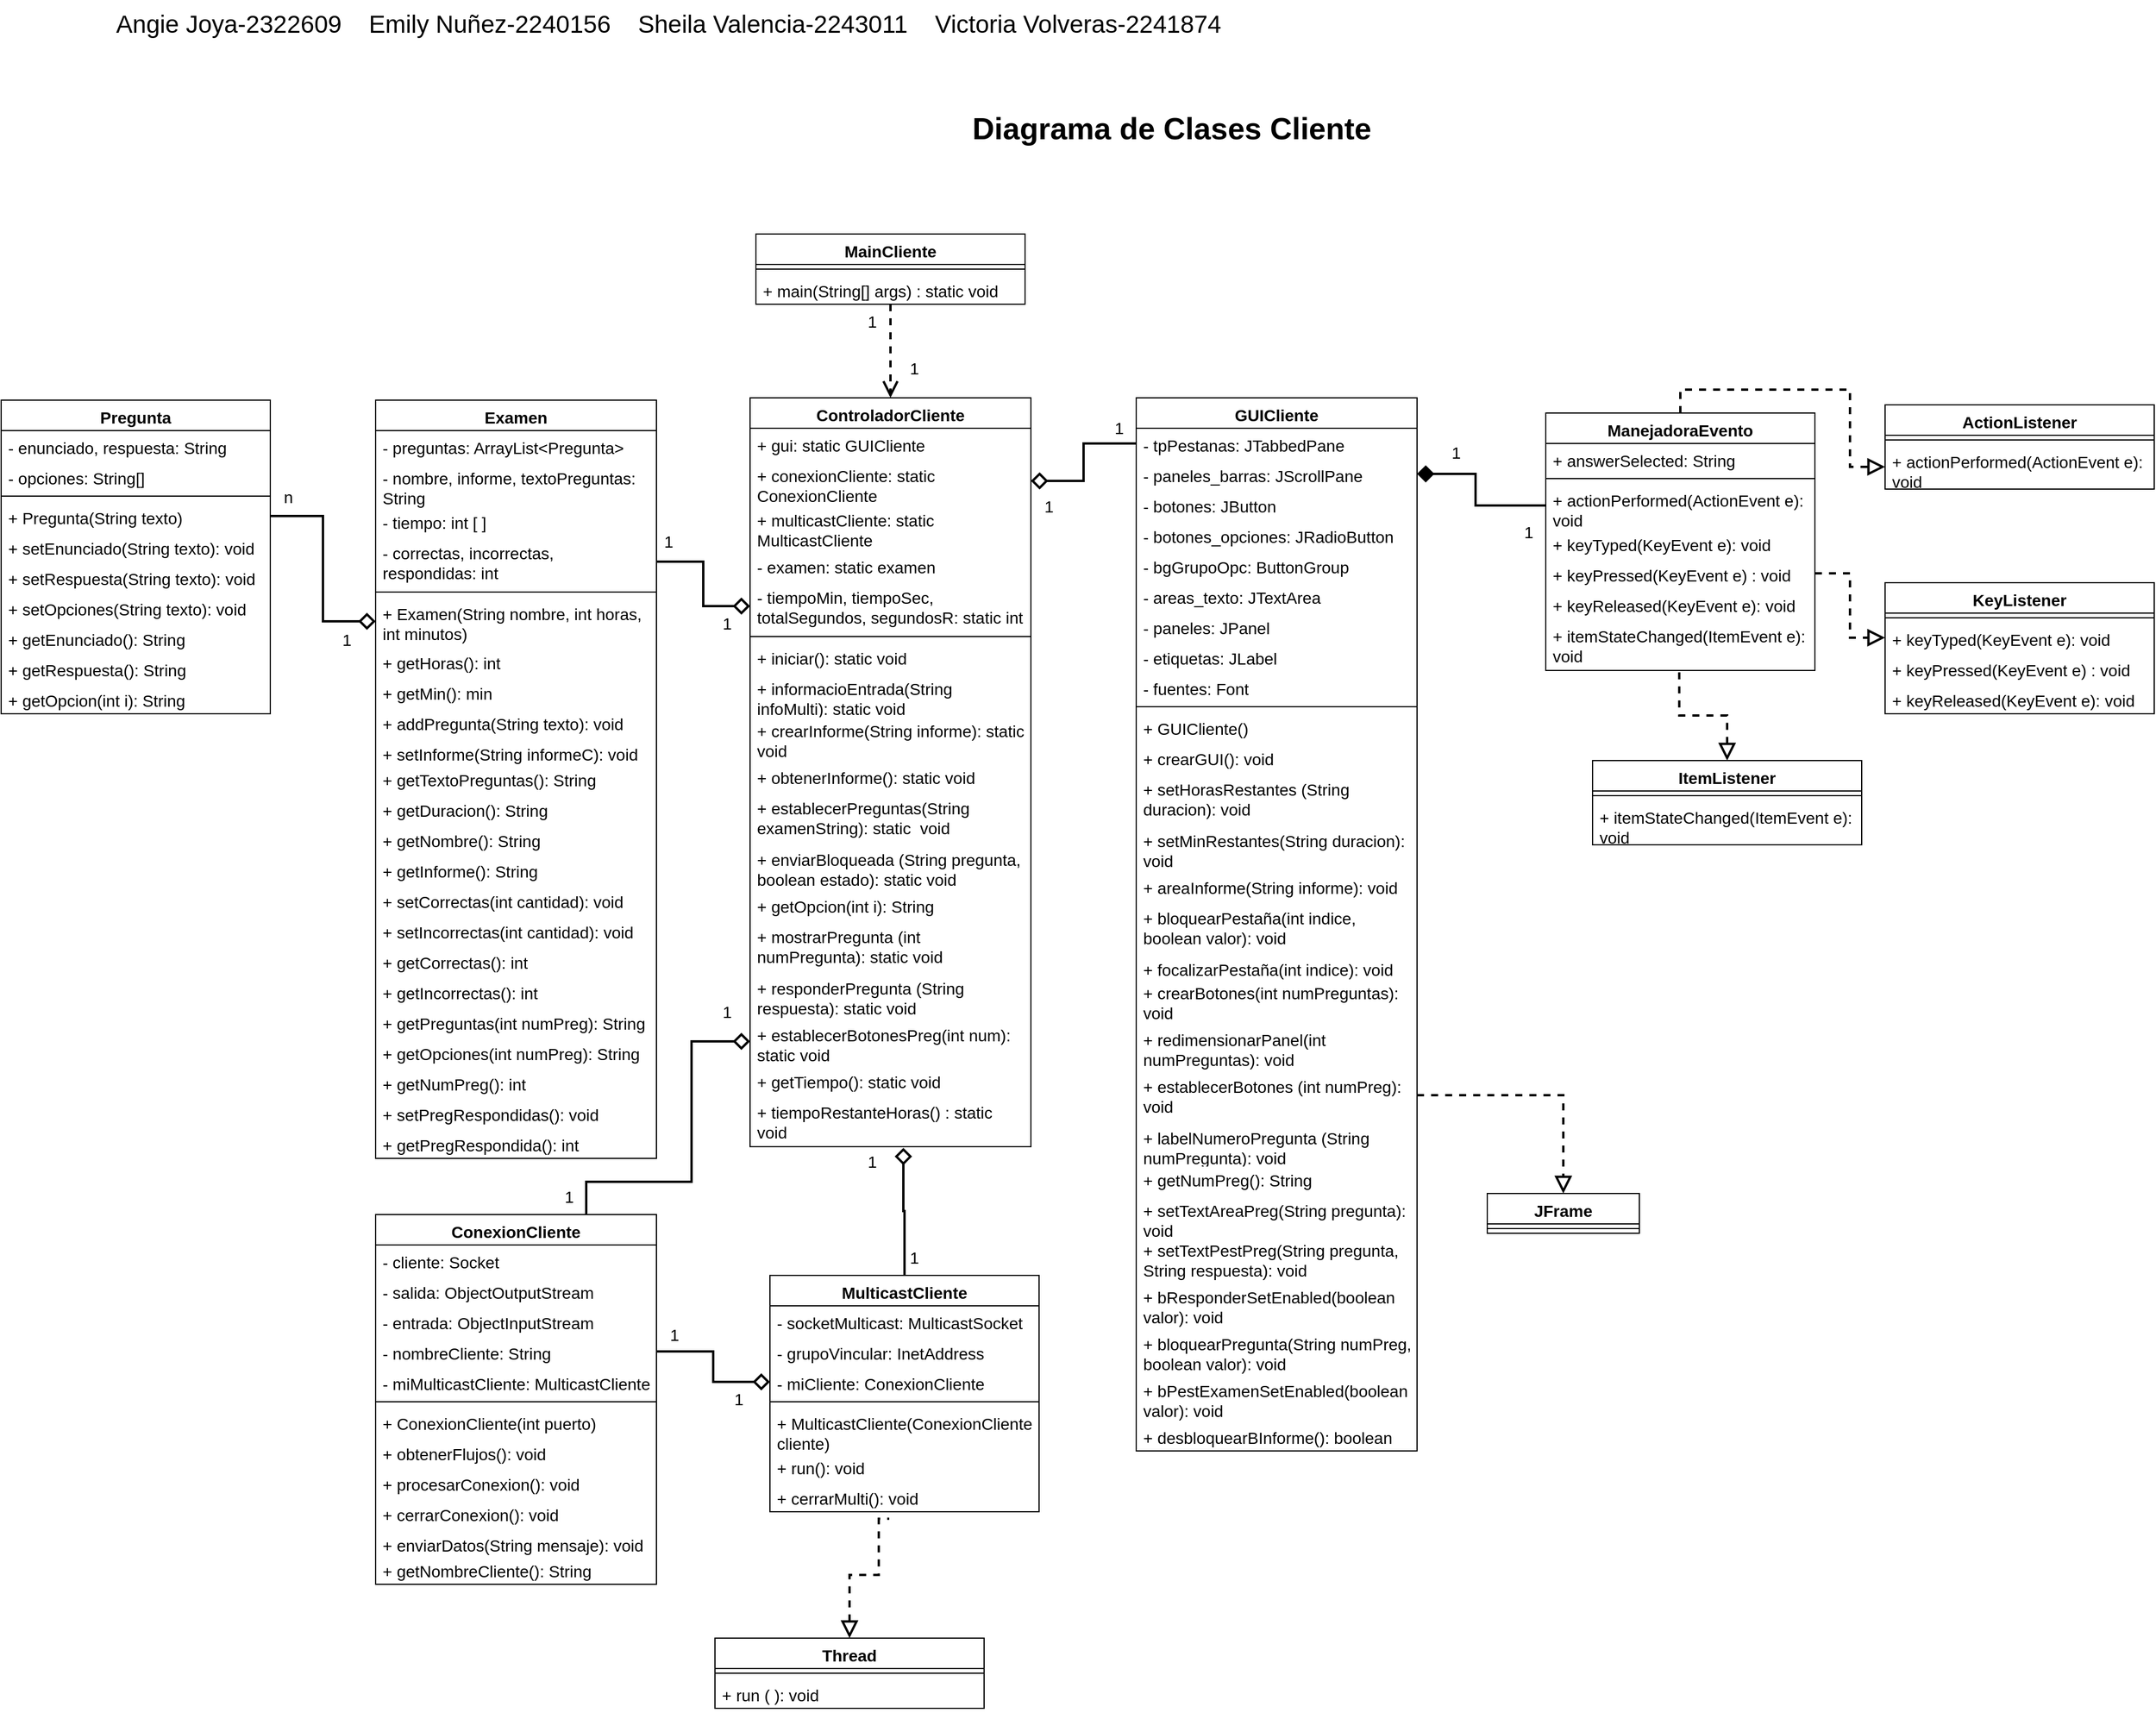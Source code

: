 <mxfile version="22.1.7" type="github">
  <diagram name="Página-1" id="9hqsNV1yNMjy8_2TvRH3">
    <mxGraphModel dx="2075" dy="2304" grid="1" gridSize="10" guides="1" tooltips="1" connect="1" arrows="1" fold="1" page="1" pageScale="1" pageWidth="827" pageHeight="1169" math="0" shadow="0">
      <root>
        <mxCell id="0" />
        <mxCell id="1" parent="0" />
        <mxCell id="yhA0l0eivHBQfv66i_n7-9" style="edgeStyle=orthogonalEdgeStyle;rounded=0;orthogonalLoop=1;jettySize=auto;html=1;exitX=0.75;exitY=0;exitDx=0;exitDy=0;entryX=0;entryY=0.5;entryDx=0;entryDy=0;strokeWidth=2;endSize=10;endArrow=diamond;endFill=0;" parent="1" source="7m3fK0WsrYFzmv9HfzKE-1" target="JbR9t237W-3De9UbODQe-43" edge="1">
          <mxGeometry relative="1" as="geometry">
            <Array as="points">
              <mxPoint x="1310" y="740" />
              <mxPoint x="1400" y="740" />
              <mxPoint x="1400" y="620" />
            </Array>
          </mxGeometry>
        </mxCell>
        <mxCell id="7m3fK0WsrYFzmv9HfzKE-1" value="ConexionCliente" style="swimlane;fontStyle=1;align=center;verticalAlign=top;childLayout=stackLayout;horizontal=1;startSize=26;horizontalStack=0;resizeParent=1;resizeParentMax=0;resizeLast=0;collapsible=1;marginBottom=0;whiteSpace=wrap;html=1;fontSize=14;" parent="1" vertex="1">
          <mxGeometry x="1130" y="768" width="240" height="316" as="geometry" />
        </mxCell>
        <mxCell id="7m3fK0WsrYFzmv9HfzKE-2" value="- cliente: Socket" style="text;strokeColor=none;fillColor=none;align=left;verticalAlign=top;spacingLeft=4;spacingRight=4;overflow=hidden;rotatable=0;points=[[0,0.5],[1,0.5]];portConstraint=eastwest;whiteSpace=wrap;html=1;fontSize=14;" parent="7m3fK0WsrYFzmv9HfzKE-1" vertex="1">
          <mxGeometry y="26" width="240" height="26" as="geometry" />
        </mxCell>
        <mxCell id="7m3fK0WsrYFzmv9HfzKE-7" value="- salida: ObjectOutputStream" style="text;strokeColor=none;fillColor=none;align=left;verticalAlign=top;spacingLeft=4;spacingRight=4;overflow=hidden;rotatable=0;points=[[0,0.5],[1,0.5]];portConstraint=eastwest;whiteSpace=wrap;html=1;fontSize=14;" parent="7m3fK0WsrYFzmv9HfzKE-1" vertex="1">
          <mxGeometry y="52" width="240" height="26" as="geometry" />
        </mxCell>
        <mxCell id="7m3fK0WsrYFzmv9HfzKE-6" value="- entrada: ObjectInputStream" style="text;strokeColor=none;fillColor=none;align=left;verticalAlign=top;spacingLeft=4;spacingRight=4;overflow=hidden;rotatable=0;points=[[0,0.5],[1,0.5]];portConstraint=eastwest;whiteSpace=wrap;html=1;fontSize=14;" parent="7m3fK0WsrYFzmv9HfzKE-1" vertex="1">
          <mxGeometry y="78" width="240" height="26" as="geometry" />
        </mxCell>
        <mxCell id="7m3fK0WsrYFzmv9HfzKE-5" value="- nombreCliente: String" style="text;strokeColor=none;fillColor=none;align=left;verticalAlign=top;spacingLeft=4;spacingRight=4;overflow=hidden;rotatable=0;points=[[0,0.5],[1,0.5]];portConstraint=eastwest;whiteSpace=wrap;html=1;fontSize=14;" parent="7m3fK0WsrYFzmv9HfzKE-1" vertex="1">
          <mxGeometry y="104" width="240" height="26" as="geometry" />
        </mxCell>
        <mxCell id="JbR9t237W-3De9UbODQe-1" value="- miMulticastCliente: MulticastCliente" style="text;strokeColor=none;fillColor=none;align=left;verticalAlign=top;spacingLeft=4;spacingRight=4;overflow=hidden;rotatable=0;points=[[0,0.5],[1,0.5]];portConstraint=eastwest;whiteSpace=wrap;html=1;fontSize=14;" parent="7m3fK0WsrYFzmv9HfzKE-1" vertex="1">
          <mxGeometry y="130" width="240" height="26" as="geometry" />
        </mxCell>
        <mxCell id="7m3fK0WsrYFzmv9HfzKE-3" value="" style="line;strokeWidth=1;fillColor=none;align=left;verticalAlign=middle;spacingTop=-1;spacingLeft=3;spacingRight=3;rotatable=0;labelPosition=right;points=[];portConstraint=eastwest;strokeColor=inherit;fontSize=14;" parent="7m3fK0WsrYFzmv9HfzKE-1" vertex="1">
          <mxGeometry y="156" width="240" height="8" as="geometry" />
        </mxCell>
        <mxCell id="7m3fK0WsrYFzmv9HfzKE-4" value="+ ConexionCliente(int puerto)" style="text;strokeColor=none;fillColor=none;align=left;verticalAlign=top;spacingLeft=4;spacingRight=4;overflow=hidden;rotatable=0;points=[[0,0.5],[1,0.5]];portConstraint=eastwest;whiteSpace=wrap;html=1;fontSize=14;" parent="7m3fK0WsrYFzmv9HfzKE-1" vertex="1">
          <mxGeometry y="164" width="240" height="26" as="geometry" />
        </mxCell>
        <mxCell id="7m3fK0WsrYFzmv9HfzKE-8" value="+ obtenerFlujos(): void" style="text;strokeColor=none;fillColor=none;align=left;verticalAlign=top;spacingLeft=4;spacingRight=4;overflow=hidden;rotatable=0;points=[[0,0.5],[1,0.5]];portConstraint=eastwest;whiteSpace=wrap;html=1;fontSize=14;" parent="7m3fK0WsrYFzmv9HfzKE-1" vertex="1">
          <mxGeometry y="190" width="240" height="26" as="geometry" />
        </mxCell>
        <mxCell id="7m3fK0WsrYFzmv9HfzKE-9" value="+ procesarConexion(): void" style="text;strokeColor=none;fillColor=none;align=left;verticalAlign=top;spacingLeft=4;spacingRight=4;overflow=hidden;rotatable=0;points=[[0,0.5],[1,0.5]];portConstraint=eastwest;whiteSpace=wrap;html=1;fontSize=14;" parent="7m3fK0WsrYFzmv9HfzKE-1" vertex="1">
          <mxGeometry y="216" width="240" height="26" as="geometry" />
        </mxCell>
        <mxCell id="7m3fK0WsrYFzmv9HfzKE-10" value="+ cerrarConexion(): void" style="text;strokeColor=none;fillColor=none;align=left;verticalAlign=top;spacingLeft=4;spacingRight=4;overflow=hidden;rotatable=0;points=[[0,0.5],[1,0.5]];portConstraint=eastwest;whiteSpace=wrap;html=1;fontSize=14;" parent="7m3fK0WsrYFzmv9HfzKE-1" vertex="1">
          <mxGeometry y="242" width="240" height="26" as="geometry" />
        </mxCell>
        <mxCell id="7m3fK0WsrYFzmv9HfzKE-11" value="+ enviarDatos(String mensaje): void" style="text;strokeColor=none;fillColor=none;align=left;verticalAlign=top;spacingLeft=4;spacingRight=4;overflow=hidden;rotatable=0;points=[[0,0.5],[1,0.5]];portConstraint=eastwest;whiteSpace=wrap;html=1;fontSize=14;" parent="7m3fK0WsrYFzmv9HfzKE-1" vertex="1">
          <mxGeometry y="268" width="240" height="22" as="geometry" />
        </mxCell>
        <mxCell id="7m3fK0WsrYFzmv9HfzKE-13" value="+ getNombreCliente(): String" style="text;strokeColor=none;fillColor=none;align=left;verticalAlign=top;spacingLeft=4;spacingRight=4;overflow=hidden;rotatable=0;points=[[0,0.5],[1,0.5]];portConstraint=eastwest;whiteSpace=wrap;html=1;fontSize=14;" parent="7m3fK0WsrYFzmv9HfzKE-1" vertex="1">
          <mxGeometry y="290" width="240" height="26" as="geometry" />
        </mxCell>
        <mxCell id="7m3fK0WsrYFzmv9HfzKE-14" value="Examen" style="swimlane;fontStyle=1;align=center;verticalAlign=top;childLayout=stackLayout;horizontal=1;startSize=26;horizontalStack=0;resizeParent=1;resizeParentMax=0;resizeLast=0;collapsible=1;marginBottom=0;whiteSpace=wrap;html=1;fontSize=14;" parent="1" vertex="1">
          <mxGeometry x="1130" y="72" width="240" height="648" as="geometry" />
        </mxCell>
        <mxCell id="7m3fK0WsrYFzmv9HfzKE-15" value="- preguntas: ArrayList&amp;lt;Pregunta&amp;gt;" style="text;strokeColor=none;fillColor=none;align=left;verticalAlign=top;spacingLeft=4;spacingRight=4;overflow=hidden;rotatable=0;points=[[0,0.5],[1,0.5]];portConstraint=eastwest;whiteSpace=wrap;html=1;fontSize=14;" parent="7m3fK0WsrYFzmv9HfzKE-14" vertex="1">
          <mxGeometry y="26" width="240" height="26" as="geometry" />
        </mxCell>
        <mxCell id="7m3fK0WsrYFzmv9HfzKE-16" value="- nombre, informe, textoPreguntas: String" style="text;strokeColor=none;fillColor=none;align=left;verticalAlign=top;spacingLeft=4;spacingRight=4;overflow=hidden;rotatable=0;points=[[0,0.5],[1,0.5]];portConstraint=eastwest;whiteSpace=wrap;html=1;fontSize=14;" parent="7m3fK0WsrYFzmv9HfzKE-14" vertex="1">
          <mxGeometry y="52" width="240" height="38" as="geometry" />
        </mxCell>
        <mxCell id="7m3fK0WsrYFzmv9HfzKE-17" value="- tiempo: int [ ]" style="text;strokeColor=none;fillColor=none;align=left;verticalAlign=top;spacingLeft=4;spacingRight=4;overflow=hidden;rotatable=0;points=[[0,0.5],[1,0.5]];portConstraint=eastwest;whiteSpace=wrap;html=1;fontSize=14;" parent="7m3fK0WsrYFzmv9HfzKE-14" vertex="1">
          <mxGeometry y="90" width="240" height="26" as="geometry" />
        </mxCell>
        <mxCell id="7m3fK0WsrYFzmv9HfzKE-18" value="- correctas, incorrectas, respondidas: int" style="text;strokeColor=none;fillColor=none;align=left;verticalAlign=top;spacingLeft=4;spacingRight=4;overflow=hidden;rotatable=0;points=[[0,0.5],[1,0.5]];portConstraint=eastwest;whiteSpace=wrap;html=1;fontSize=14;" parent="7m3fK0WsrYFzmv9HfzKE-14" vertex="1">
          <mxGeometry y="116" width="240" height="44" as="geometry" />
        </mxCell>
        <mxCell id="7m3fK0WsrYFzmv9HfzKE-19" value="" style="line;strokeWidth=1;fillColor=none;align=left;verticalAlign=middle;spacingTop=-1;spacingLeft=3;spacingRight=3;rotatable=0;labelPosition=right;points=[];portConstraint=eastwest;strokeColor=inherit;fontSize=14;" parent="7m3fK0WsrYFzmv9HfzKE-14" vertex="1">
          <mxGeometry y="160" width="240" height="8" as="geometry" />
        </mxCell>
        <mxCell id="7m3fK0WsrYFzmv9HfzKE-20" value="+ Examen(String nombre, int horas, int minutos)" style="text;strokeColor=none;fillColor=none;align=left;verticalAlign=top;spacingLeft=4;spacingRight=4;overflow=hidden;rotatable=0;points=[[0,0.5],[1,0.5]];portConstraint=eastwest;whiteSpace=wrap;html=1;fontSize=14;" parent="7m3fK0WsrYFzmv9HfzKE-14" vertex="1">
          <mxGeometry y="168" width="240" height="42" as="geometry" />
        </mxCell>
        <mxCell id="7m3fK0WsrYFzmv9HfzKE-21" value="+ getHoras(): int" style="text;strokeColor=none;fillColor=none;align=left;verticalAlign=top;spacingLeft=4;spacingRight=4;overflow=hidden;rotatable=0;points=[[0,0.5],[1,0.5]];portConstraint=eastwest;whiteSpace=wrap;html=1;fontSize=14;" parent="7m3fK0WsrYFzmv9HfzKE-14" vertex="1">
          <mxGeometry y="210" width="240" height="26" as="geometry" />
        </mxCell>
        <mxCell id="7m3fK0WsrYFzmv9HfzKE-22" value="+ getMin(): min" style="text;strokeColor=none;fillColor=none;align=left;verticalAlign=top;spacingLeft=4;spacingRight=4;overflow=hidden;rotatable=0;points=[[0,0.5],[1,0.5]];portConstraint=eastwest;whiteSpace=wrap;html=1;fontSize=14;" parent="7m3fK0WsrYFzmv9HfzKE-14" vertex="1">
          <mxGeometry y="236" width="240" height="26" as="geometry" />
        </mxCell>
        <mxCell id="7m3fK0WsrYFzmv9HfzKE-23" value="+ addPregunta(String texto): void" style="text;strokeColor=none;fillColor=none;align=left;verticalAlign=top;spacingLeft=4;spacingRight=4;overflow=hidden;rotatable=0;points=[[0,0.5],[1,0.5]];portConstraint=eastwest;whiteSpace=wrap;html=1;fontSize=14;" parent="7m3fK0WsrYFzmv9HfzKE-14" vertex="1">
          <mxGeometry y="262" width="240" height="26" as="geometry" />
        </mxCell>
        <mxCell id="7m3fK0WsrYFzmv9HfzKE-24" value="+ setInforme(String informeC): void" style="text;strokeColor=none;fillColor=none;align=left;verticalAlign=top;spacingLeft=4;spacingRight=4;overflow=hidden;rotatable=0;points=[[0,0.5],[1,0.5]];portConstraint=eastwest;whiteSpace=wrap;html=1;fontSize=14;" parent="7m3fK0WsrYFzmv9HfzKE-14" vertex="1">
          <mxGeometry y="288" width="240" height="22" as="geometry" />
        </mxCell>
        <mxCell id="7m3fK0WsrYFzmv9HfzKE-25" value="+ getTextoPreguntas(): String" style="text;strokeColor=none;fillColor=none;align=left;verticalAlign=top;spacingLeft=4;spacingRight=4;overflow=hidden;rotatable=0;points=[[0,0.5],[1,0.5]];portConstraint=eastwest;whiteSpace=wrap;html=1;fontSize=14;" parent="7m3fK0WsrYFzmv9HfzKE-14" vertex="1">
          <mxGeometry y="310" width="240" height="26" as="geometry" />
        </mxCell>
        <mxCell id="7m3fK0WsrYFzmv9HfzKE-30" value="+ getDuracion(): String" style="text;strokeColor=none;fillColor=none;align=left;verticalAlign=top;spacingLeft=4;spacingRight=4;overflow=hidden;rotatable=0;points=[[0,0.5],[1,0.5]];portConstraint=eastwest;whiteSpace=wrap;html=1;fontSize=14;" parent="7m3fK0WsrYFzmv9HfzKE-14" vertex="1">
          <mxGeometry y="336" width="240" height="26" as="geometry" />
        </mxCell>
        <mxCell id="7m3fK0WsrYFzmv9HfzKE-29" value="+ getNombre(): String" style="text;strokeColor=none;fillColor=none;align=left;verticalAlign=top;spacingLeft=4;spacingRight=4;overflow=hidden;rotatable=0;points=[[0,0.5],[1,0.5]];portConstraint=eastwest;whiteSpace=wrap;html=1;fontSize=14;" parent="7m3fK0WsrYFzmv9HfzKE-14" vertex="1">
          <mxGeometry y="362" width="240" height="26" as="geometry" />
        </mxCell>
        <mxCell id="7m3fK0WsrYFzmv9HfzKE-28" value="+ getInforme(): String" style="text;strokeColor=none;fillColor=none;align=left;verticalAlign=top;spacingLeft=4;spacingRight=4;overflow=hidden;rotatable=0;points=[[0,0.5],[1,0.5]];portConstraint=eastwest;whiteSpace=wrap;html=1;fontSize=14;" parent="7m3fK0WsrYFzmv9HfzKE-14" vertex="1">
          <mxGeometry y="388" width="240" height="26" as="geometry" />
        </mxCell>
        <mxCell id="7m3fK0WsrYFzmv9HfzKE-27" value="+ setCorrectas(int cantidad): void" style="text;strokeColor=none;fillColor=none;align=left;verticalAlign=top;spacingLeft=4;spacingRight=4;overflow=hidden;rotatable=0;points=[[0,0.5],[1,0.5]];portConstraint=eastwest;whiteSpace=wrap;html=1;fontSize=14;" parent="7m3fK0WsrYFzmv9HfzKE-14" vertex="1">
          <mxGeometry y="414" width="240" height="26" as="geometry" />
        </mxCell>
        <mxCell id="7m3fK0WsrYFzmv9HfzKE-26" value="+ setIncorrectas(int cantidad): void" style="text;strokeColor=none;fillColor=none;align=left;verticalAlign=top;spacingLeft=4;spacingRight=4;overflow=hidden;rotatable=0;points=[[0,0.5],[1,0.5]];portConstraint=eastwest;whiteSpace=wrap;html=1;fontSize=14;" parent="7m3fK0WsrYFzmv9HfzKE-14" vertex="1">
          <mxGeometry y="440" width="240" height="26" as="geometry" />
        </mxCell>
        <mxCell id="7m3fK0WsrYFzmv9HfzKE-34" value="+ getCorrectas(): int" style="text;strokeColor=none;fillColor=none;align=left;verticalAlign=top;spacingLeft=4;spacingRight=4;overflow=hidden;rotatable=0;points=[[0,0.5],[1,0.5]];portConstraint=eastwest;whiteSpace=wrap;html=1;fontSize=14;" parent="7m3fK0WsrYFzmv9HfzKE-14" vertex="1">
          <mxGeometry y="466" width="240" height="26" as="geometry" />
        </mxCell>
        <mxCell id="7m3fK0WsrYFzmv9HfzKE-33" value="+ getIncorrectas(): int" style="text;strokeColor=none;fillColor=none;align=left;verticalAlign=top;spacingLeft=4;spacingRight=4;overflow=hidden;rotatable=0;points=[[0,0.5],[1,0.5]];portConstraint=eastwest;whiteSpace=wrap;html=1;fontSize=14;" parent="7m3fK0WsrYFzmv9HfzKE-14" vertex="1">
          <mxGeometry y="492" width="240" height="26" as="geometry" />
        </mxCell>
        <mxCell id="7m3fK0WsrYFzmv9HfzKE-32" value="+ getPreguntas(int numPreg): String" style="text;strokeColor=none;fillColor=none;align=left;verticalAlign=top;spacingLeft=4;spacingRight=4;overflow=hidden;rotatable=0;points=[[0,0.5],[1,0.5]];portConstraint=eastwest;whiteSpace=wrap;html=1;fontSize=14;" parent="7m3fK0WsrYFzmv9HfzKE-14" vertex="1">
          <mxGeometry y="518" width="240" height="26" as="geometry" />
        </mxCell>
        <mxCell id="7m3fK0WsrYFzmv9HfzKE-31" value="+ getOpciones(int numPreg): String" style="text;strokeColor=none;fillColor=none;align=left;verticalAlign=top;spacingLeft=4;spacingRight=4;overflow=hidden;rotatable=0;points=[[0,0.5],[1,0.5]];portConstraint=eastwest;whiteSpace=wrap;html=1;fontSize=14;" parent="7m3fK0WsrYFzmv9HfzKE-14" vertex="1">
          <mxGeometry y="544" width="240" height="26" as="geometry" />
        </mxCell>
        <mxCell id="7m3fK0WsrYFzmv9HfzKE-37" value="+ getNumPreg(): int" style="text;strokeColor=none;fillColor=none;align=left;verticalAlign=top;spacingLeft=4;spacingRight=4;overflow=hidden;rotatable=0;points=[[0,0.5],[1,0.5]];portConstraint=eastwest;whiteSpace=wrap;html=1;fontSize=14;" parent="7m3fK0WsrYFzmv9HfzKE-14" vertex="1">
          <mxGeometry y="570" width="240" height="26" as="geometry" />
        </mxCell>
        <mxCell id="7m3fK0WsrYFzmv9HfzKE-36" value="+ setPregRespondidas(): void" style="text;strokeColor=none;fillColor=none;align=left;verticalAlign=top;spacingLeft=4;spacingRight=4;overflow=hidden;rotatable=0;points=[[0,0.5],[1,0.5]];portConstraint=eastwest;whiteSpace=wrap;html=1;fontSize=14;" parent="7m3fK0WsrYFzmv9HfzKE-14" vertex="1">
          <mxGeometry y="596" width="240" height="26" as="geometry" />
        </mxCell>
        <mxCell id="7m3fK0WsrYFzmv9HfzKE-35" value="+ getPregRespondida(): int" style="text;strokeColor=none;fillColor=none;align=left;verticalAlign=top;spacingLeft=4;spacingRight=4;overflow=hidden;rotatable=0;points=[[0,0.5],[1,0.5]];portConstraint=eastwest;whiteSpace=wrap;html=1;fontSize=14;" parent="7m3fK0WsrYFzmv9HfzKE-14" vertex="1">
          <mxGeometry y="622" width="240" height="26" as="geometry" />
        </mxCell>
        <mxCell id="yhA0l0eivHBQfv66i_n7-17" style="edgeStyle=orthogonalEdgeStyle;rounded=0;orthogonalLoop=1;jettySize=auto;html=1;exitX=0.5;exitY=0;exitDx=0;exitDy=0;entryX=0.546;entryY=1.023;entryDx=0;entryDy=0;entryPerimeter=0;endSize=10;strokeWidth=2;endArrow=diamond;endFill=0;" parent="1" source="JbR9t237W-3De9UbODQe-2" target="JbR9t237W-3De9UbODQe-48" edge="1">
          <mxGeometry relative="1" as="geometry">
            <mxPoint x="1550" y="720" as="targetPoint" />
          </mxGeometry>
        </mxCell>
        <mxCell id="JbR9t237W-3De9UbODQe-2" value="MulticastCliente" style="swimlane;fontStyle=1;align=center;verticalAlign=top;childLayout=stackLayout;horizontal=1;startSize=26;horizontalStack=0;resizeParent=1;resizeParentMax=0;resizeLast=0;collapsible=1;marginBottom=0;whiteSpace=wrap;html=1;fontSize=14;" parent="1" vertex="1">
          <mxGeometry x="1467" y="820" width="230" height="202" as="geometry" />
        </mxCell>
        <mxCell id="JbR9t237W-3De9UbODQe-3" value="- socketMulticast: MulticastSocket" style="text;strokeColor=none;fillColor=none;align=left;verticalAlign=top;spacingLeft=4;spacingRight=4;overflow=hidden;rotatable=0;points=[[0,0.5],[1,0.5]];portConstraint=eastwest;whiteSpace=wrap;html=1;fontSize=14;" parent="JbR9t237W-3De9UbODQe-2" vertex="1">
          <mxGeometry y="26" width="230" height="26" as="geometry" />
        </mxCell>
        <mxCell id="JbR9t237W-3De9UbODQe-6" value="- grupoVincular: InetAddress" style="text;strokeColor=none;fillColor=none;align=left;verticalAlign=top;spacingLeft=4;spacingRight=4;overflow=hidden;rotatable=0;points=[[0,0.5],[1,0.5]];portConstraint=eastwest;whiteSpace=wrap;html=1;fontSize=14;" parent="JbR9t237W-3De9UbODQe-2" vertex="1">
          <mxGeometry y="52" width="230" height="26" as="geometry" />
        </mxCell>
        <mxCell id="JbR9t237W-3De9UbODQe-7" value="- miCliente: ConexionCliente" style="text;strokeColor=none;fillColor=none;align=left;verticalAlign=top;spacingLeft=4;spacingRight=4;overflow=hidden;rotatable=0;points=[[0,0.5],[1,0.5]];portConstraint=eastwest;whiteSpace=wrap;html=1;fontSize=14;" parent="JbR9t237W-3De9UbODQe-2" vertex="1">
          <mxGeometry y="78" width="230" height="26" as="geometry" />
        </mxCell>
        <mxCell id="JbR9t237W-3De9UbODQe-4" value="" style="line;strokeWidth=1;fillColor=none;align=left;verticalAlign=middle;spacingTop=-1;spacingLeft=3;spacingRight=3;rotatable=0;labelPosition=right;points=[];portConstraint=eastwest;strokeColor=inherit;fontSize=14;" parent="JbR9t237W-3De9UbODQe-2" vertex="1">
          <mxGeometry y="104" width="230" height="8" as="geometry" />
        </mxCell>
        <mxCell id="JbR9t237W-3De9UbODQe-5" value="+ MulticastCliente(ConexionCliente cliente)" style="text;strokeColor=none;fillColor=none;align=left;verticalAlign=top;spacingLeft=4;spacingRight=4;overflow=hidden;rotatable=0;points=[[0,0.5],[1,0.5]];portConstraint=eastwest;whiteSpace=wrap;html=1;fontSize=14;" parent="JbR9t237W-3De9UbODQe-2" vertex="1">
          <mxGeometry y="112" width="230" height="38" as="geometry" />
        </mxCell>
        <mxCell id="JbR9t237W-3De9UbODQe-8" value="+ run(): void" style="text;strokeColor=none;fillColor=none;align=left;verticalAlign=top;spacingLeft=4;spacingRight=4;overflow=hidden;rotatable=0;points=[[0,0.5],[1,0.5]];portConstraint=eastwest;whiteSpace=wrap;html=1;fontSize=14;" parent="JbR9t237W-3De9UbODQe-2" vertex="1">
          <mxGeometry y="150" width="230" height="26" as="geometry" />
        </mxCell>
        <mxCell id="JbR9t237W-3De9UbODQe-9" value="+ cerrarMulti(): void" style="text;strokeColor=none;fillColor=none;align=left;verticalAlign=top;spacingLeft=4;spacingRight=4;overflow=hidden;rotatable=0;points=[[0,0.5],[1,0.5]];portConstraint=eastwest;whiteSpace=wrap;html=1;fontSize=14;" parent="JbR9t237W-3De9UbODQe-2" vertex="1">
          <mxGeometry y="176" width="230" height="26" as="geometry" />
        </mxCell>
        <mxCell id="JbR9t237W-3De9UbODQe-10" value="ControladorCliente" style="swimlane;fontStyle=1;align=center;verticalAlign=top;childLayout=stackLayout;horizontal=1;startSize=26;horizontalStack=0;resizeParent=1;resizeParentMax=0;resizeLast=0;collapsible=1;marginBottom=0;whiteSpace=wrap;html=1;fontSize=14;" parent="1" vertex="1">
          <mxGeometry x="1450" y="70" width="240" height="640" as="geometry" />
        </mxCell>
        <mxCell id="JbR9t237W-3De9UbODQe-11" value="+ gui: static GUICliente" style="text;strokeColor=none;fillColor=none;align=left;verticalAlign=top;spacingLeft=4;spacingRight=4;overflow=hidden;rotatable=0;points=[[0,0.5],[1,0.5]];portConstraint=eastwest;whiteSpace=wrap;html=1;fontSize=14;" parent="JbR9t237W-3De9UbODQe-10" vertex="1">
          <mxGeometry y="26" width="240" height="26" as="geometry" />
        </mxCell>
        <mxCell id="JbR9t237W-3De9UbODQe-12" value="+ conexionCliente: static ConexionCliente" style="text;strokeColor=none;fillColor=none;align=left;verticalAlign=top;spacingLeft=4;spacingRight=4;overflow=hidden;rotatable=0;points=[[0,0.5],[1,0.5]];portConstraint=eastwest;whiteSpace=wrap;html=1;fontSize=14;" parent="JbR9t237W-3De9UbODQe-10" vertex="1">
          <mxGeometry y="52" width="240" height="38" as="geometry" />
        </mxCell>
        <mxCell id="JbR9t237W-3De9UbODQe-28" value="+ multicastCliente: static MulticastCliente" style="text;strokeColor=none;fillColor=none;align=left;verticalAlign=top;spacingLeft=4;spacingRight=4;overflow=hidden;rotatable=0;points=[[0,0.5],[1,0.5]];portConstraint=eastwest;whiteSpace=wrap;html=1;fontSize=14;" parent="JbR9t237W-3De9UbODQe-10" vertex="1">
          <mxGeometry y="90" width="240" height="40" as="geometry" />
        </mxCell>
        <mxCell id="JbR9t237W-3De9UbODQe-27" value="- examen: static examen" style="text;strokeColor=none;fillColor=none;align=left;verticalAlign=top;spacingLeft=4;spacingRight=4;overflow=hidden;rotatable=0;points=[[0,0.5],[1,0.5]];portConstraint=eastwest;whiteSpace=wrap;html=1;fontSize=14;" parent="JbR9t237W-3De9UbODQe-10" vertex="1">
          <mxGeometry y="130" width="240" height="26" as="geometry" />
        </mxCell>
        <mxCell id="JbR9t237W-3De9UbODQe-26" value="- tiempoMin, tiempoSec, totalSegundos, segundosR: static int" style="text;strokeColor=none;fillColor=none;align=left;verticalAlign=top;spacingLeft=4;spacingRight=4;overflow=hidden;rotatable=0;points=[[0,0.5],[1,0.5]];portConstraint=eastwest;whiteSpace=wrap;html=1;fontSize=14;" parent="JbR9t237W-3De9UbODQe-10" vertex="1">
          <mxGeometry y="156" width="240" height="44" as="geometry" />
        </mxCell>
        <mxCell id="JbR9t237W-3De9UbODQe-14" value="" style="line;strokeWidth=1;fillColor=none;align=left;verticalAlign=middle;spacingTop=-1;spacingLeft=3;spacingRight=3;rotatable=0;labelPosition=right;points=[];portConstraint=eastwest;strokeColor=inherit;fontSize=14;" parent="JbR9t237W-3De9UbODQe-10" vertex="1">
          <mxGeometry y="200" width="240" height="8" as="geometry" />
        </mxCell>
        <mxCell id="JbR9t237W-3De9UbODQe-16" value="+ iniciar(): static void" style="text;strokeColor=none;fillColor=none;align=left;verticalAlign=top;spacingLeft=4;spacingRight=4;overflow=hidden;rotatable=0;points=[[0,0.5],[1,0.5]];portConstraint=eastwest;whiteSpace=wrap;html=1;fontSize=14;" parent="JbR9t237W-3De9UbODQe-10" vertex="1">
          <mxGeometry y="208" width="240" height="26" as="geometry" />
        </mxCell>
        <mxCell id="JbR9t237W-3De9UbODQe-17" value="+ informacioEntrada(String infoMulti): static void" style="text;strokeColor=none;fillColor=none;align=left;verticalAlign=top;spacingLeft=4;spacingRight=4;overflow=hidden;rotatable=0;points=[[0,0.5],[1,0.5]];portConstraint=eastwest;whiteSpace=wrap;html=1;fontSize=14;" parent="JbR9t237W-3De9UbODQe-10" vertex="1">
          <mxGeometry y="234" width="240" height="36" as="geometry" />
        </mxCell>
        <mxCell id="JbR9t237W-3De9UbODQe-22" value="+ crearInforme(String informe): static void" style="text;strokeColor=none;fillColor=none;align=left;verticalAlign=top;spacingLeft=4;spacingRight=4;overflow=hidden;rotatable=0;points=[[0,0.5],[1,0.5]];portConstraint=eastwest;whiteSpace=wrap;html=1;fontSize=14;" parent="JbR9t237W-3De9UbODQe-10" vertex="1">
          <mxGeometry y="270" width="240" height="40" as="geometry" />
        </mxCell>
        <mxCell id="JbR9t237W-3De9UbODQe-21" value="+ obtenerInforme(): static void" style="text;strokeColor=none;fillColor=none;align=left;verticalAlign=top;spacingLeft=4;spacingRight=4;overflow=hidden;rotatable=0;points=[[0,0.5],[1,0.5]];portConstraint=eastwest;whiteSpace=wrap;html=1;fontSize=14;" parent="JbR9t237W-3De9UbODQe-10" vertex="1">
          <mxGeometry y="310" width="240" height="26" as="geometry" />
        </mxCell>
        <mxCell id="JbR9t237W-3De9UbODQe-20" value="+ establecerPreguntas(String examenString): static&amp;nbsp; void" style="text;strokeColor=none;fillColor=none;align=left;verticalAlign=top;spacingLeft=4;spacingRight=4;overflow=hidden;rotatable=0;points=[[0,0.5],[1,0.5]];portConstraint=eastwest;whiteSpace=wrap;html=1;fontSize=14;" parent="JbR9t237W-3De9UbODQe-10" vertex="1">
          <mxGeometry y="336" width="240" height="44" as="geometry" />
        </mxCell>
        <mxCell id="JbR9t237W-3De9UbODQe-19" value="+ enviarBloqueada (String pregunta, boolean estado): static void" style="text;strokeColor=none;fillColor=none;align=left;verticalAlign=top;spacingLeft=4;spacingRight=4;overflow=hidden;rotatable=0;points=[[0,0.5],[1,0.5]];portConstraint=eastwest;whiteSpace=wrap;html=1;fontSize=14;" parent="JbR9t237W-3De9UbODQe-10" vertex="1">
          <mxGeometry y="380" width="240" height="40" as="geometry" />
        </mxCell>
        <mxCell id="JbR9t237W-3De9UbODQe-18" value="+ getOpcion(int i): String" style="text;strokeColor=none;fillColor=none;align=left;verticalAlign=top;spacingLeft=4;spacingRight=4;overflow=hidden;rotatable=0;points=[[0,0.5],[1,0.5]];portConstraint=eastwest;whiteSpace=wrap;html=1;fontSize=14;" parent="JbR9t237W-3De9UbODQe-10" vertex="1">
          <mxGeometry y="420" width="240" height="26" as="geometry" />
        </mxCell>
        <mxCell id="JbR9t237W-3De9UbODQe-45" value="+ mostrarPregunta (int numPregunta): static void" style="text;strokeColor=none;fillColor=none;align=left;verticalAlign=top;spacingLeft=4;spacingRight=4;overflow=hidden;rotatable=0;points=[[0,0.5],[1,0.5]];portConstraint=eastwest;whiteSpace=wrap;html=1;fontSize=14;" parent="JbR9t237W-3De9UbODQe-10" vertex="1">
          <mxGeometry y="446" width="240" height="44" as="geometry" />
        </mxCell>
        <mxCell id="JbR9t237W-3De9UbODQe-44" value="+ responderPregunta (String respuesta): static void" style="text;strokeColor=none;fillColor=none;align=left;verticalAlign=top;spacingLeft=4;spacingRight=4;overflow=hidden;rotatable=0;points=[[0,0.5],[1,0.5]];portConstraint=eastwest;whiteSpace=wrap;html=1;fontSize=14;" parent="JbR9t237W-3De9UbODQe-10" vertex="1">
          <mxGeometry y="490" width="240" height="40" as="geometry" />
        </mxCell>
        <mxCell id="JbR9t237W-3De9UbODQe-43" value="+ establecerBotonesPreg(int num): static void" style="text;strokeColor=none;fillColor=none;align=left;verticalAlign=top;spacingLeft=4;spacingRight=4;overflow=hidden;rotatable=0;points=[[0,0.5],[1,0.5]];portConstraint=eastwest;whiteSpace=wrap;html=1;fontSize=14;" parent="JbR9t237W-3De9UbODQe-10" vertex="1">
          <mxGeometry y="530" width="240" height="40" as="geometry" />
        </mxCell>
        <mxCell id="JbR9t237W-3De9UbODQe-49" value="+ getTiempo(): static void" style="text;strokeColor=none;fillColor=none;align=left;verticalAlign=top;spacingLeft=4;spacingRight=4;overflow=hidden;rotatable=0;points=[[0,0.5],[1,0.5]];portConstraint=eastwest;whiteSpace=wrap;html=1;fontSize=14;" parent="JbR9t237W-3De9UbODQe-10" vertex="1">
          <mxGeometry y="570" width="240" height="26" as="geometry" />
        </mxCell>
        <mxCell id="JbR9t237W-3De9UbODQe-48" value="+ tiempoRestanteHoras() : static void" style="text;strokeColor=none;fillColor=none;align=left;verticalAlign=top;spacingLeft=4;spacingRight=4;overflow=hidden;rotatable=0;points=[[0,0.5],[1,0.5]];portConstraint=eastwest;whiteSpace=wrap;html=1;fontSize=14;" parent="JbR9t237W-3De9UbODQe-10" vertex="1">
          <mxGeometry y="596" width="240" height="44" as="geometry" />
        </mxCell>
        <mxCell id="JbR9t237W-3De9UbODQe-30" value="Pregunta" style="swimlane;fontStyle=1;align=center;verticalAlign=top;childLayout=stackLayout;horizontal=1;startSize=26;horizontalStack=0;resizeParent=1;resizeParentMax=0;resizeLast=0;collapsible=1;marginBottom=0;whiteSpace=wrap;html=1;fontSize=14;" parent="1" vertex="1">
          <mxGeometry x="810" y="72" width="230" height="268" as="geometry" />
        </mxCell>
        <mxCell id="JbR9t237W-3De9UbODQe-31" value="- enunciado, respuesta: String" style="text;strokeColor=none;fillColor=none;align=left;verticalAlign=top;spacingLeft=4;spacingRight=4;overflow=hidden;rotatable=0;points=[[0,0.5],[1,0.5]];portConstraint=eastwest;whiteSpace=wrap;html=1;fontSize=14;" parent="JbR9t237W-3De9UbODQe-30" vertex="1">
          <mxGeometry y="26" width="230" height="26" as="geometry" />
        </mxCell>
        <mxCell id="JbR9t237W-3De9UbODQe-33" value="- opciones: String[]" style="text;strokeColor=none;fillColor=none;align=left;verticalAlign=top;spacingLeft=4;spacingRight=4;overflow=hidden;rotatable=0;points=[[0,0.5],[1,0.5]];portConstraint=eastwest;whiteSpace=wrap;html=1;fontSize=14;" parent="JbR9t237W-3De9UbODQe-30" vertex="1">
          <mxGeometry y="52" width="230" height="26" as="geometry" />
        </mxCell>
        <mxCell id="JbR9t237W-3De9UbODQe-34" value="" style="line;strokeWidth=1;fillColor=none;align=left;verticalAlign=middle;spacingTop=-1;spacingLeft=3;spacingRight=3;rotatable=0;labelPosition=right;points=[];portConstraint=eastwest;strokeColor=inherit;fontSize=14;" parent="JbR9t237W-3De9UbODQe-30" vertex="1">
          <mxGeometry y="78" width="230" height="8" as="geometry" />
        </mxCell>
        <mxCell id="JbR9t237W-3De9UbODQe-36" value="+ Pregunta(String texto)" style="text;strokeColor=none;fillColor=none;align=left;verticalAlign=top;spacingLeft=4;spacingRight=4;overflow=hidden;rotatable=0;points=[[0,0.5],[1,0.5]];portConstraint=eastwest;whiteSpace=wrap;html=1;fontSize=14;" parent="JbR9t237W-3De9UbODQe-30" vertex="1">
          <mxGeometry y="86" width="230" height="26" as="geometry" />
        </mxCell>
        <mxCell id="JbR9t237W-3De9UbODQe-37" value="+ setEnunciado(String texto): void" style="text;strokeColor=none;fillColor=none;align=left;verticalAlign=top;spacingLeft=4;spacingRight=4;overflow=hidden;rotatable=0;points=[[0,0.5],[1,0.5]];portConstraint=eastwest;whiteSpace=wrap;html=1;fontSize=14;" parent="JbR9t237W-3De9UbODQe-30" vertex="1">
          <mxGeometry y="112" width="230" height="26" as="geometry" />
        </mxCell>
        <mxCell id="JbR9t237W-3De9UbODQe-42" value="+ setRespuesta(String texto): void" style="text;strokeColor=none;fillColor=none;align=left;verticalAlign=top;spacingLeft=4;spacingRight=4;overflow=hidden;rotatable=0;points=[[0,0.5],[1,0.5]];portConstraint=eastwest;whiteSpace=wrap;html=1;fontSize=14;" parent="JbR9t237W-3De9UbODQe-30" vertex="1">
          <mxGeometry y="138" width="230" height="26" as="geometry" />
        </mxCell>
        <mxCell id="JbR9t237W-3De9UbODQe-41" value="+ setOpciones(String texto): void" style="text;strokeColor=none;fillColor=none;align=left;verticalAlign=top;spacingLeft=4;spacingRight=4;overflow=hidden;rotatable=0;points=[[0,0.5],[1,0.5]];portConstraint=eastwest;whiteSpace=wrap;html=1;fontSize=14;" parent="JbR9t237W-3De9UbODQe-30" vertex="1">
          <mxGeometry y="164" width="230" height="26" as="geometry" />
        </mxCell>
        <mxCell id="JbR9t237W-3De9UbODQe-40" value="+ getEnunciado(): String" style="text;strokeColor=none;fillColor=none;align=left;verticalAlign=top;spacingLeft=4;spacingRight=4;overflow=hidden;rotatable=0;points=[[0,0.5],[1,0.5]];portConstraint=eastwest;whiteSpace=wrap;html=1;fontSize=14;" parent="JbR9t237W-3De9UbODQe-30" vertex="1">
          <mxGeometry y="190" width="230" height="26" as="geometry" />
        </mxCell>
        <mxCell id="JbR9t237W-3De9UbODQe-39" value="+ getRespuesta(): String" style="text;strokeColor=none;fillColor=none;align=left;verticalAlign=top;spacingLeft=4;spacingRight=4;overflow=hidden;rotatable=0;points=[[0,0.5],[1,0.5]];portConstraint=eastwest;whiteSpace=wrap;html=1;fontSize=14;" parent="JbR9t237W-3De9UbODQe-30" vertex="1">
          <mxGeometry y="216" width="230" height="26" as="geometry" />
        </mxCell>
        <mxCell id="JbR9t237W-3De9UbODQe-38" value="+ getOpcion(int i): String" style="text;strokeColor=none;fillColor=none;align=left;verticalAlign=top;spacingLeft=4;spacingRight=4;overflow=hidden;rotatable=0;points=[[0,0.5],[1,0.5]];portConstraint=eastwest;whiteSpace=wrap;html=1;fontSize=14;" parent="JbR9t237W-3De9UbODQe-30" vertex="1">
          <mxGeometry y="242" width="230" height="26" as="geometry" />
        </mxCell>
        <mxCell id="JbR9t237W-3De9UbODQe-50" value="GUICliente" style="swimlane;fontStyle=1;align=center;verticalAlign=top;childLayout=stackLayout;horizontal=1;startSize=26;horizontalStack=0;resizeParent=1;resizeParentMax=0;resizeLast=0;collapsible=1;marginBottom=0;whiteSpace=wrap;html=1;fontSize=14;" parent="1" vertex="1">
          <mxGeometry x="1780" y="70" width="240" height="900" as="geometry" />
        </mxCell>
        <mxCell id="JbR9t237W-3De9UbODQe-51" value="- tpPestanas: JTabbedPane" style="text;strokeColor=none;fillColor=none;align=left;verticalAlign=top;spacingLeft=4;spacingRight=4;overflow=hidden;rotatable=0;points=[[0,0.5],[1,0.5]];portConstraint=eastwest;whiteSpace=wrap;html=1;fontSize=14;" parent="JbR9t237W-3De9UbODQe-50" vertex="1">
          <mxGeometry y="26" width="240" height="26" as="geometry" />
        </mxCell>
        <mxCell id="JbR9t237W-3De9UbODQe-76" value="- paneles_barras: JScrollPane" style="text;strokeColor=none;fillColor=none;align=left;verticalAlign=top;spacingLeft=4;spacingRight=4;overflow=hidden;rotatable=0;points=[[0,0.5],[1,0.5]];portConstraint=eastwest;whiteSpace=wrap;html=1;fontSize=14;" parent="JbR9t237W-3De9UbODQe-50" vertex="1">
          <mxGeometry y="52" width="240" height="26" as="geometry" />
        </mxCell>
        <mxCell id="JbR9t237W-3De9UbODQe-75" value="- botones: JButton" style="text;strokeColor=none;fillColor=none;align=left;verticalAlign=top;spacingLeft=4;spacingRight=4;overflow=hidden;rotatable=0;points=[[0,0.5],[1,0.5]];portConstraint=eastwest;whiteSpace=wrap;html=1;fontSize=14;" parent="JbR9t237W-3De9UbODQe-50" vertex="1">
          <mxGeometry y="78" width="240" height="26" as="geometry" />
        </mxCell>
        <mxCell id="JbR9t237W-3De9UbODQe-74" value="- botones_opciones: JRadioButton" style="text;strokeColor=none;fillColor=none;align=left;verticalAlign=top;spacingLeft=4;spacingRight=4;overflow=hidden;rotatable=0;points=[[0,0.5],[1,0.5]];portConstraint=eastwest;whiteSpace=wrap;html=1;fontSize=14;" parent="JbR9t237W-3De9UbODQe-50" vertex="1">
          <mxGeometry y="104" width="240" height="26" as="geometry" />
        </mxCell>
        <mxCell id="JbR9t237W-3De9UbODQe-73" value="- bgGrupoOpc: ButtonGroup" style="text;strokeColor=none;fillColor=none;align=left;verticalAlign=top;spacingLeft=4;spacingRight=4;overflow=hidden;rotatable=0;points=[[0,0.5],[1,0.5]];portConstraint=eastwest;whiteSpace=wrap;html=1;fontSize=14;" parent="JbR9t237W-3De9UbODQe-50" vertex="1">
          <mxGeometry y="130" width="240" height="26" as="geometry" />
        </mxCell>
        <mxCell id="JbR9t237W-3De9UbODQe-72" value="- areas_texto: JTextArea" style="text;strokeColor=none;fillColor=none;align=left;verticalAlign=top;spacingLeft=4;spacingRight=4;overflow=hidden;rotatable=0;points=[[0,0.5],[1,0.5]];portConstraint=eastwest;whiteSpace=wrap;html=1;fontSize=14;" parent="JbR9t237W-3De9UbODQe-50" vertex="1">
          <mxGeometry y="156" width="240" height="26" as="geometry" />
        </mxCell>
        <mxCell id="JbR9t237W-3De9UbODQe-71" value="- paneles: JPanel&lt;span style=&quot;white-space: pre;&quot;&gt;&#x9;&lt;/span&gt;" style="text;strokeColor=none;fillColor=none;align=left;verticalAlign=top;spacingLeft=4;spacingRight=4;overflow=hidden;rotatable=0;points=[[0,0.5],[1,0.5]];portConstraint=eastwest;whiteSpace=wrap;html=1;fontSize=14;" parent="JbR9t237W-3De9UbODQe-50" vertex="1">
          <mxGeometry y="182" width="240" height="26" as="geometry" />
        </mxCell>
        <mxCell id="JbR9t237W-3De9UbODQe-70" value="- etiquetas: JLabel" style="text;strokeColor=none;fillColor=none;align=left;verticalAlign=top;spacingLeft=4;spacingRight=4;overflow=hidden;rotatable=0;points=[[0,0.5],[1,0.5]];portConstraint=eastwest;whiteSpace=wrap;html=1;fontSize=14;" parent="JbR9t237W-3De9UbODQe-50" vertex="1">
          <mxGeometry y="208" width="240" height="26" as="geometry" />
        </mxCell>
        <mxCell id="JbR9t237W-3De9UbODQe-69" value="- fuentes: Font" style="text;strokeColor=none;fillColor=none;align=left;verticalAlign=top;spacingLeft=4;spacingRight=4;overflow=hidden;rotatable=0;points=[[0,0.5],[1,0.5]];portConstraint=eastwest;whiteSpace=wrap;html=1;fontSize=14;" parent="JbR9t237W-3De9UbODQe-50" vertex="1">
          <mxGeometry y="234" width="240" height="26" as="geometry" />
        </mxCell>
        <mxCell id="JbR9t237W-3De9UbODQe-56" value="" style="line;strokeWidth=1;fillColor=none;align=left;verticalAlign=middle;spacingTop=-1;spacingLeft=3;spacingRight=3;rotatable=0;labelPosition=right;points=[];portConstraint=eastwest;strokeColor=inherit;fontSize=14;" parent="JbR9t237W-3De9UbODQe-50" vertex="1">
          <mxGeometry y="260" width="240" height="8" as="geometry" />
        </mxCell>
        <mxCell id="JbR9t237W-3De9UbODQe-57" value="+ GUICliente()" style="text;strokeColor=none;fillColor=none;align=left;verticalAlign=top;spacingLeft=4;spacingRight=4;overflow=hidden;rotatable=0;points=[[0,0.5],[1,0.5]];portConstraint=eastwest;whiteSpace=wrap;html=1;fontSize=14;" parent="JbR9t237W-3De9UbODQe-50" vertex="1">
          <mxGeometry y="268" width="240" height="26" as="geometry" />
        </mxCell>
        <mxCell id="JbR9t237W-3De9UbODQe-60" value="+ crearGUI(): void" style="text;strokeColor=none;fillColor=none;align=left;verticalAlign=top;spacingLeft=4;spacingRight=4;overflow=hidden;rotatable=0;points=[[0,0.5],[1,0.5]];portConstraint=eastwest;whiteSpace=wrap;html=1;fontSize=14;" parent="JbR9t237W-3De9UbODQe-50" vertex="1">
          <mxGeometry y="294" width="240" height="26" as="geometry" />
        </mxCell>
        <mxCell id="JbR9t237W-3De9UbODQe-61" value="+ setHorasRestantes (String duracion): void" style="text;strokeColor=none;fillColor=none;align=left;verticalAlign=top;spacingLeft=4;spacingRight=4;overflow=hidden;rotatable=0;points=[[0,0.5],[1,0.5]];portConstraint=eastwest;whiteSpace=wrap;html=1;fontSize=14;" parent="JbR9t237W-3De9UbODQe-50" vertex="1">
          <mxGeometry y="320" width="240" height="44" as="geometry" />
        </mxCell>
        <mxCell id="JbR9t237W-3De9UbODQe-62" value="+ setMinRestantes(String duracion): void" style="text;strokeColor=none;fillColor=none;align=left;verticalAlign=top;spacingLeft=4;spacingRight=4;overflow=hidden;rotatable=0;points=[[0,0.5],[1,0.5]];portConstraint=eastwest;whiteSpace=wrap;html=1;fontSize=14;" parent="JbR9t237W-3De9UbODQe-50" vertex="1">
          <mxGeometry y="364" width="240" height="40" as="geometry" />
        </mxCell>
        <mxCell id="JbR9t237W-3De9UbODQe-63" value="+ areaInforme(String informe): void" style="text;strokeColor=none;fillColor=none;align=left;verticalAlign=top;spacingLeft=4;spacingRight=4;overflow=hidden;rotatable=0;points=[[0,0.5],[1,0.5]];portConstraint=eastwest;whiteSpace=wrap;html=1;fontSize=14;" parent="JbR9t237W-3De9UbODQe-50" vertex="1">
          <mxGeometry y="404" width="240" height="26" as="geometry" />
        </mxCell>
        <mxCell id="JbR9t237W-3De9UbODQe-64" value="+ bloquearPestaña(int indice, boolean valor): void" style="text;strokeColor=none;fillColor=none;align=left;verticalAlign=top;spacingLeft=4;spacingRight=4;overflow=hidden;rotatable=0;points=[[0,0.5],[1,0.5]];portConstraint=eastwest;whiteSpace=wrap;html=1;fontSize=14;" parent="JbR9t237W-3De9UbODQe-50" vertex="1">
          <mxGeometry y="430" width="240" height="44" as="geometry" />
        </mxCell>
        <mxCell id="JbR9t237W-3De9UbODQe-65" value="+ focalizarPestaña(int indice): void" style="text;strokeColor=none;fillColor=none;align=left;verticalAlign=top;spacingLeft=4;spacingRight=4;overflow=hidden;rotatable=0;points=[[0,0.5],[1,0.5]];portConstraint=eastwest;whiteSpace=wrap;html=1;fontSize=14;" parent="JbR9t237W-3De9UbODQe-50" vertex="1">
          <mxGeometry y="474" width="240" height="20" as="geometry" />
        </mxCell>
        <mxCell id="JbR9t237W-3De9UbODQe-66" value="+ crearBotones(int numPreguntas): void" style="text;strokeColor=none;fillColor=none;align=left;verticalAlign=top;spacingLeft=4;spacingRight=4;overflow=hidden;rotatable=0;points=[[0,0.5],[1,0.5]];portConstraint=eastwest;whiteSpace=wrap;html=1;fontSize=14;" parent="JbR9t237W-3De9UbODQe-50" vertex="1">
          <mxGeometry y="494" width="240" height="40" as="geometry" />
        </mxCell>
        <mxCell id="JbR9t237W-3De9UbODQe-67" value="+ redimensionarPanel(int numPreguntas): void" style="text;strokeColor=none;fillColor=none;align=left;verticalAlign=top;spacingLeft=4;spacingRight=4;overflow=hidden;rotatable=0;points=[[0,0.5],[1,0.5]];portConstraint=eastwest;whiteSpace=wrap;html=1;fontSize=14;" parent="JbR9t237W-3De9UbODQe-50" vertex="1">
          <mxGeometry y="534" width="240" height="40" as="geometry" />
        </mxCell>
        <mxCell id="JbR9t237W-3De9UbODQe-68" value="+ establecerBotones (int numPreg): void" style="text;strokeColor=none;fillColor=none;align=left;verticalAlign=top;spacingLeft=4;spacingRight=4;overflow=hidden;rotatable=0;points=[[0,0.5],[1,0.5]];portConstraint=eastwest;whiteSpace=wrap;html=1;fontSize=14;" parent="JbR9t237W-3De9UbODQe-50" vertex="1">
          <mxGeometry y="574" width="240" height="44" as="geometry" />
        </mxCell>
        <mxCell id="JbR9t237W-3De9UbODQe-79" value="+ labelNumeroPregunta (String numPregunta): void" style="text;strokeColor=none;fillColor=none;align=left;verticalAlign=top;spacingLeft=4;spacingRight=4;overflow=hidden;rotatable=0;points=[[0,0.5],[1,0.5]];portConstraint=eastwest;whiteSpace=wrap;html=1;fontSize=14;" parent="JbR9t237W-3De9UbODQe-50" vertex="1">
          <mxGeometry y="618" width="240" height="36" as="geometry" />
        </mxCell>
        <mxCell id="JbR9t237W-3De9UbODQe-90" value="+ getNumPreg(): String" style="text;strokeColor=none;fillColor=none;align=left;verticalAlign=top;spacingLeft=4;spacingRight=4;overflow=hidden;rotatable=0;points=[[0,0.5],[1,0.5]];portConstraint=eastwest;whiteSpace=wrap;html=1;fontSize=14;" parent="JbR9t237W-3De9UbODQe-50" vertex="1">
          <mxGeometry y="654" width="240" height="26" as="geometry" />
        </mxCell>
        <mxCell id="JbR9t237W-3De9UbODQe-89" value="+ setTextAreaPreg(String pregunta): void" style="text;strokeColor=none;fillColor=none;align=left;verticalAlign=top;spacingLeft=4;spacingRight=4;overflow=hidden;rotatable=0;points=[[0,0.5],[1,0.5]];portConstraint=eastwest;whiteSpace=wrap;html=1;fontSize=14;" parent="JbR9t237W-3De9UbODQe-50" vertex="1">
          <mxGeometry y="680" width="240" height="34" as="geometry" />
        </mxCell>
        <mxCell id="JbR9t237W-3De9UbODQe-88" value="+ setTextPestPreg(String pregunta, String respuesta): void" style="text;strokeColor=none;fillColor=none;align=left;verticalAlign=top;spacingLeft=4;spacingRight=4;overflow=hidden;rotatable=0;points=[[0,0.5],[1,0.5]];portConstraint=eastwest;whiteSpace=wrap;html=1;fontSize=14;" parent="JbR9t237W-3De9UbODQe-50" vertex="1">
          <mxGeometry y="714" width="240" height="40" as="geometry" />
        </mxCell>
        <mxCell id="JbR9t237W-3De9UbODQe-87" value="+ bResponderSetEnabled(boolean valor): void" style="text;strokeColor=none;fillColor=none;align=left;verticalAlign=top;spacingLeft=4;spacingRight=4;overflow=hidden;rotatable=0;points=[[0,0.5],[1,0.5]];portConstraint=eastwest;whiteSpace=wrap;html=1;fontSize=14;" parent="JbR9t237W-3De9UbODQe-50" vertex="1">
          <mxGeometry y="754" width="240" height="40" as="geometry" />
        </mxCell>
        <mxCell id="JbR9t237W-3De9UbODQe-86" value="+ bloquearPregunta(String numPreg, boolean valor): void" style="text;strokeColor=none;fillColor=none;align=left;verticalAlign=top;spacingLeft=4;spacingRight=4;overflow=hidden;rotatable=0;points=[[0,0.5],[1,0.5]];portConstraint=eastwest;whiteSpace=wrap;html=1;fontSize=14;" parent="JbR9t237W-3De9UbODQe-50" vertex="1">
          <mxGeometry y="794" width="240" height="40" as="geometry" />
        </mxCell>
        <mxCell id="JbR9t237W-3De9UbODQe-85" value="+ bPestExamenSetEnabled(boolean valor): void" style="text;strokeColor=none;fillColor=none;align=left;verticalAlign=top;spacingLeft=4;spacingRight=4;overflow=hidden;rotatable=0;points=[[0,0.5],[1,0.5]];portConstraint=eastwest;whiteSpace=wrap;html=1;fontSize=14;" parent="JbR9t237W-3De9UbODQe-50" vertex="1">
          <mxGeometry y="834" width="240" height="40" as="geometry" />
        </mxCell>
        <mxCell id="JbR9t237W-3De9UbODQe-84" value="+ desbloquearBInforme(): boolean" style="text;strokeColor=none;fillColor=none;align=left;verticalAlign=top;spacingLeft=4;spacingRight=4;overflow=hidden;rotatable=0;points=[[0,0.5],[1,0.5]];portConstraint=eastwest;whiteSpace=wrap;html=1;fontSize=14;" parent="JbR9t237W-3De9UbODQe-50" vertex="1">
          <mxGeometry y="874" width="240" height="26" as="geometry" />
        </mxCell>
        <mxCell id="yhA0l0eivHBQfv66i_n7-5" style="edgeStyle=orthogonalEdgeStyle;rounded=0;orthogonalLoop=1;jettySize=auto;html=1;exitX=0.5;exitY=0;exitDx=0;exitDy=0;entryX=0;entryY=0.5;entryDx=0;entryDy=0;strokeWidth=2;endSize=10;dashed=1;endArrow=block;endFill=0;" parent="1" source="JbR9t237W-3De9UbODQe-91" target="JbR9t237W-3De9UbODQe-104" edge="1">
          <mxGeometry relative="1" as="geometry" />
        </mxCell>
        <mxCell id="JbR9t237W-3De9UbODQe-91" value="ManejadoraEvento" style="swimlane;fontStyle=1;align=center;verticalAlign=top;childLayout=stackLayout;horizontal=1;startSize=26;horizontalStack=0;resizeParent=1;resizeParentMax=0;resizeLast=0;collapsible=1;marginBottom=0;whiteSpace=wrap;html=1;fontSize=14;" parent="1" vertex="1">
          <mxGeometry x="2130" y="83" width="230" height="220" as="geometry" />
        </mxCell>
        <mxCell id="JbR9t237W-3De9UbODQe-93" value="+ answerSelected: String" style="text;strokeColor=none;fillColor=none;align=left;verticalAlign=top;spacingLeft=4;spacingRight=4;overflow=hidden;rotatable=0;points=[[0,0.5],[1,0.5]];portConstraint=eastwest;whiteSpace=wrap;html=1;fontSize=14;" parent="JbR9t237W-3De9UbODQe-91" vertex="1">
          <mxGeometry y="26" width="230" height="26" as="geometry" />
        </mxCell>
        <mxCell id="JbR9t237W-3De9UbODQe-95" value="" style="line;strokeWidth=1;fillColor=none;align=left;verticalAlign=middle;spacingTop=-1;spacingLeft=3;spacingRight=3;rotatable=0;labelPosition=right;points=[];portConstraint=eastwest;strokeColor=inherit;fontSize=14;" parent="JbR9t237W-3De9UbODQe-91" vertex="1">
          <mxGeometry y="52" width="230" height="8" as="geometry" />
        </mxCell>
        <mxCell id="JbR9t237W-3De9UbODQe-96" value="+ actionPerformed(ActionEvent e): void" style="text;strokeColor=none;fillColor=none;align=left;verticalAlign=top;spacingLeft=4;spacingRight=4;overflow=hidden;rotatable=0;points=[[0,0.5],[1,0.5]];portConstraint=eastwest;whiteSpace=wrap;html=1;fontSize=14;" parent="JbR9t237W-3De9UbODQe-91" vertex="1">
          <mxGeometry y="60" width="230" height="38" as="geometry" />
        </mxCell>
        <mxCell id="JbR9t237W-3De9UbODQe-97" value="+ keyTyped(KeyEvent e): void" style="text;strokeColor=none;fillColor=none;align=left;verticalAlign=top;spacingLeft=4;spacingRight=4;overflow=hidden;rotatable=0;points=[[0,0.5],[1,0.5]];portConstraint=eastwest;whiteSpace=wrap;html=1;fontSize=14;" parent="JbR9t237W-3De9UbODQe-91" vertex="1">
          <mxGeometry y="98" width="230" height="26" as="geometry" />
        </mxCell>
        <mxCell id="JbR9t237W-3De9UbODQe-98" value="+ keyPressed(KeyEvent e) : void" style="text;strokeColor=none;fillColor=none;align=left;verticalAlign=top;spacingLeft=4;spacingRight=4;overflow=hidden;rotatable=0;points=[[0,0.5],[1,0.5]];portConstraint=eastwest;whiteSpace=wrap;html=1;fontSize=14;" parent="JbR9t237W-3De9UbODQe-91" vertex="1">
          <mxGeometry y="124" width="230" height="26" as="geometry" />
        </mxCell>
        <mxCell id="JbR9t237W-3De9UbODQe-100" value="+ keyReleased(KeyEvent e): void" style="text;strokeColor=none;fillColor=none;align=left;verticalAlign=top;spacingLeft=4;spacingRight=4;overflow=hidden;rotatable=0;points=[[0,0.5],[1,0.5]];portConstraint=eastwest;whiteSpace=wrap;html=1;fontSize=14;" parent="JbR9t237W-3De9UbODQe-91" vertex="1">
          <mxGeometry y="150" width="230" height="26" as="geometry" />
        </mxCell>
        <mxCell id="JbR9t237W-3De9UbODQe-99" value="+ itemStateChanged(ItemEvent e): void" style="text;strokeColor=none;fillColor=none;align=left;verticalAlign=top;spacingLeft=4;spacingRight=4;overflow=hidden;rotatable=0;points=[[0,0.5],[1,0.5]];portConstraint=eastwest;whiteSpace=wrap;html=1;fontSize=14;" parent="JbR9t237W-3De9UbODQe-91" vertex="1">
          <mxGeometry y="176" width="230" height="44" as="geometry" />
        </mxCell>
        <mxCell id="JbR9t237W-3De9UbODQe-101" value="ActionListener" style="swimlane;fontStyle=1;align=center;verticalAlign=top;childLayout=stackLayout;horizontal=1;startSize=26;horizontalStack=0;resizeParent=1;resizeParentMax=0;resizeLast=0;collapsible=1;marginBottom=0;whiteSpace=wrap;html=1;fontSize=14;" parent="1" vertex="1">
          <mxGeometry x="2420" y="76" width="230" height="72" as="geometry" />
        </mxCell>
        <mxCell id="JbR9t237W-3De9UbODQe-103" value="" style="line;strokeWidth=1;fillColor=none;align=left;verticalAlign=middle;spacingTop=-1;spacingLeft=3;spacingRight=3;rotatable=0;labelPosition=right;points=[];portConstraint=eastwest;strokeColor=inherit;fontSize=14;" parent="JbR9t237W-3De9UbODQe-101" vertex="1">
          <mxGeometry y="26" width="230" height="8" as="geometry" />
        </mxCell>
        <mxCell id="JbR9t237W-3De9UbODQe-104" value="+ actionPerformed(ActionEvent e): void" style="text;strokeColor=none;fillColor=none;align=left;verticalAlign=top;spacingLeft=4;spacingRight=4;overflow=hidden;rotatable=0;points=[[0,0.5],[1,0.5]];portConstraint=eastwest;whiteSpace=wrap;html=1;fontSize=14;" parent="JbR9t237W-3De9UbODQe-101" vertex="1">
          <mxGeometry y="34" width="230" height="38" as="geometry" />
        </mxCell>
        <mxCell id="JbR9t237W-3De9UbODQe-109" value="KeyListener" style="swimlane;fontStyle=1;align=center;verticalAlign=top;childLayout=stackLayout;horizontal=1;startSize=26;horizontalStack=0;resizeParent=1;resizeParentMax=0;resizeLast=0;collapsible=1;marginBottom=0;whiteSpace=wrap;html=1;fontSize=14;" parent="1" vertex="1">
          <mxGeometry x="2420" y="228" width="230" height="112" as="geometry" />
        </mxCell>
        <mxCell id="JbR9t237W-3De9UbODQe-111" value="" style="line;strokeWidth=1;fillColor=none;align=left;verticalAlign=middle;spacingTop=-1;spacingLeft=3;spacingRight=3;rotatable=0;labelPosition=right;points=[];portConstraint=eastwest;strokeColor=inherit;fontSize=14;" parent="JbR9t237W-3De9UbODQe-109" vertex="1">
          <mxGeometry y="26" width="230" height="8" as="geometry" />
        </mxCell>
        <mxCell id="JbR9t237W-3De9UbODQe-113" value="+ keyTyped(KeyEvent e): void" style="text;strokeColor=none;fillColor=none;align=left;verticalAlign=top;spacingLeft=4;spacingRight=4;overflow=hidden;rotatable=0;points=[[0,0.5],[1,0.5]];portConstraint=eastwest;whiteSpace=wrap;html=1;fontSize=14;" parent="JbR9t237W-3De9UbODQe-109" vertex="1">
          <mxGeometry y="34" width="230" height="26" as="geometry" />
        </mxCell>
        <mxCell id="JbR9t237W-3De9UbODQe-114" value="+ keyPressed(KeyEvent e) : void" style="text;strokeColor=none;fillColor=none;align=left;verticalAlign=top;spacingLeft=4;spacingRight=4;overflow=hidden;rotatable=0;points=[[0,0.5],[1,0.5]];portConstraint=eastwest;whiteSpace=wrap;html=1;fontSize=14;" parent="JbR9t237W-3De9UbODQe-109" vertex="1">
          <mxGeometry y="60" width="230" height="26" as="geometry" />
        </mxCell>
        <mxCell id="JbR9t237W-3De9UbODQe-115" value="+ keyReleased(KeyEvent e): void" style="text;strokeColor=none;fillColor=none;align=left;verticalAlign=top;spacingLeft=4;spacingRight=4;overflow=hidden;rotatable=0;points=[[0,0.5],[1,0.5]];portConstraint=eastwest;whiteSpace=wrap;html=1;fontSize=14;" parent="JbR9t237W-3De9UbODQe-109" vertex="1">
          <mxGeometry y="86" width="230" height="26" as="geometry" />
        </mxCell>
        <mxCell id="yhA0l0eivHBQfv66i_n7-7" style="edgeStyle=orthogonalEdgeStyle;rounded=0;orthogonalLoop=1;jettySize=auto;html=1;exitX=0.5;exitY=0;exitDx=0;exitDy=0;entryX=0.496;entryY=1.008;entryDx=0;entryDy=0;entryPerimeter=0;endArrow=none;endFill=0;startSize=10;strokeWidth=2;dashed=1;startArrow=block;startFill=0;" parent="1" source="JbR9t237W-3De9UbODQe-117" target="JbR9t237W-3De9UbODQe-99" edge="1">
          <mxGeometry relative="1" as="geometry">
            <mxPoint x="2155.571" y="300" as="targetPoint" />
          </mxGeometry>
        </mxCell>
        <mxCell id="JbR9t237W-3De9UbODQe-117" value="ItemListener" style="swimlane;fontStyle=1;align=center;verticalAlign=top;childLayout=stackLayout;horizontal=1;startSize=26;horizontalStack=0;resizeParent=1;resizeParentMax=0;resizeLast=0;collapsible=1;marginBottom=0;whiteSpace=wrap;html=1;fontSize=14;" parent="1" vertex="1">
          <mxGeometry x="2170" y="380" width="230" height="72" as="geometry" />
        </mxCell>
        <mxCell id="JbR9t237W-3De9UbODQe-118" value="" style="line;strokeWidth=1;fillColor=none;align=left;verticalAlign=middle;spacingTop=-1;spacingLeft=3;spacingRight=3;rotatable=0;labelPosition=right;points=[];portConstraint=eastwest;strokeColor=inherit;fontSize=14;" parent="JbR9t237W-3De9UbODQe-117" vertex="1">
          <mxGeometry y="26" width="230" height="8" as="geometry" />
        </mxCell>
        <mxCell id="JbR9t237W-3De9UbODQe-119" value="+ itemStateChanged(ItemEvent e): void" style="text;strokeColor=none;fillColor=none;align=left;verticalAlign=top;spacingLeft=4;spacingRight=4;overflow=hidden;rotatable=0;points=[[0,0.5],[1,0.5]];portConstraint=eastwest;whiteSpace=wrap;html=1;fontSize=14;" parent="JbR9t237W-3De9UbODQe-117" vertex="1">
          <mxGeometry y="34" width="230" height="38" as="geometry" />
        </mxCell>
        <mxCell id="yhA0l0eivHBQfv66i_n7-19" style="edgeStyle=orthogonalEdgeStyle;rounded=0;orthogonalLoop=1;jettySize=auto;html=1;exitX=0.5;exitY=1;exitDx=0;exitDy=0;entryX=0.5;entryY=0;entryDx=0;entryDy=0;dashed=1;endArrow=open;endFill=0;endSize=10;strokeWidth=2;" parent="1" source="JbR9t237W-3De9UbODQe-120" target="JbR9t237W-3De9UbODQe-10" edge="1">
          <mxGeometry relative="1" as="geometry" />
        </mxCell>
        <mxCell id="JbR9t237W-3De9UbODQe-120" value="MainCliente" style="swimlane;fontStyle=1;align=center;verticalAlign=top;childLayout=stackLayout;horizontal=1;startSize=26;horizontalStack=0;resizeParent=1;resizeParentMax=0;resizeLast=0;collapsible=1;marginBottom=0;whiteSpace=wrap;html=1;fontSize=14;" parent="1" vertex="1">
          <mxGeometry x="1455" y="-70" width="230" height="60" as="geometry" />
        </mxCell>
        <mxCell id="JbR9t237W-3De9UbODQe-121" value="" style="line;strokeWidth=1;fillColor=none;align=left;verticalAlign=middle;spacingTop=-1;spacingLeft=3;spacingRight=3;rotatable=0;labelPosition=right;points=[];portConstraint=eastwest;strokeColor=inherit;fontSize=14;" parent="JbR9t237W-3De9UbODQe-120" vertex="1">
          <mxGeometry y="26" width="230" height="8" as="geometry" />
        </mxCell>
        <mxCell id="JbR9t237W-3De9UbODQe-122" value="+ main(String[] args) : static void" style="text;strokeColor=none;fillColor=none;align=left;verticalAlign=top;spacingLeft=4;spacingRight=4;overflow=hidden;rotatable=0;points=[[0,0.5],[1,0.5]];portConstraint=eastwest;whiteSpace=wrap;html=1;fontSize=14;" parent="JbR9t237W-3De9UbODQe-120" vertex="1">
          <mxGeometry y="34" width="230" height="26" as="geometry" />
        </mxCell>
        <mxCell id="yhA0l0eivHBQfv66i_n7-3" style="edgeStyle=orthogonalEdgeStyle;rounded=0;orthogonalLoop=1;jettySize=auto;html=1;exitX=0.5;exitY=0;exitDx=0;exitDy=0;entryX=0.443;entryY=1.231;entryDx=0;entryDy=0;strokeWidth=2;startArrow=block;startFill=0;endArrow=none;endFill=0;startSize=10;dashed=1;entryPerimeter=0;" parent="1" source="JbR9t237W-3De9UbODQe-123" target="JbR9t237W-3De9UbODQe-9" edge="1">
          <mxGeometry relative="1" as="geometry">
            <Array as="points">
              <mxPoint x="1535" y="1076" />
              <mxPoint x="1560" y="1076" />
              <mxPoint x="1560" y="1028" />
            </Array>
          </mxGeometry>
        </mxCell>
        <mxCell id="JbR9t237W-3De9UbODQe-123" value="Thread" style="swimlane;fontStyle=1;align=center;verticalAlign=top;childLayout=stackLayout;horizontal=1;startSize=26;horizontalStack=0;resizeParent=1;resizeParentMax=0;resizeLast=0;collapsible=1;marginBottom=0;whiteSpace=wrap;html=1;fontSize=14;" parent="1" vertex="1">
          <mxGeometry x="1420" y="1130" width="230" height="60" as="geometry" />
        </mxCell>
        <mxCell id="JbR9t237W-3De9UbODQe-124" value="" style="line;strokeWidth=1;fillColor=none;align=left;verticalAlign=middle;spacingTop=-1;spacingLeft=3;spacingRight=3;rotatable=0;labelPosition=right;points=[];portConstraint=eastwest;strokeColor=inherit;fontSize=14;" parent="JbR9t237W-3De9UbODQe-123" vertex="1">
          <mxGeometry y="26" width="230" height="8" as="geometry" />
        </mxCell>
        <mxCell id="JbR9t237W-3De9UbODQe-125" value="+ run ( ): void" style="text;strokeColor=none;fillColor=none;align=left;verticalAlign=top;spacingLeft=4;spacingRight=4;overflow=hidden;rotatable=0;points=[[0,0.5],[1,0.5]];portConstraint=eastwest;whiteSpace=wrap;html=1;fontSize=14;" parent="JbR9t237W-3De9UbODQe-123" vertex="1">
          <mxGeometry y="34" width="230" height="26" as="geometry" />
        </mxCell>
        <mxCell id="JbR9t237W-3De9UbODQe-126" value="JFrame" style="swimlane;fontStyle=1;align=center;verticalAlign=top;childLayout=stackLayout;horizontal=1;startSize=26;horizontalStack=0;resizeParent=1;resizeParentMax=0;resizeLast=0;collapsible=1;marginBottom=0;whiteSpace=wrap;html=1;fontSize=14;" parent="1" vertex="1">
          <mxGeometry x="2080" y="750" width="130" height="34" as="geometry" />
        </mxCell>
        <mxCell id="JbR9t237W-3De9UbODQe-127" value="" style="line;strokeWidth=1;fillColor=none;align=left;verticalAlign=middle;spacingTop=-1;spacingLeft=3;spacingRight=3;rotatable=0;labelPosition=right;points=[];portConstraint=eastwest;strokeColor=inherit;fontSize=14;" parent="JbR9t237W-3De9UbODQe-126" vertex="1">
          <mxGeometry y="26" width="130" height="8" as="geometry" />
        </mxCell>
        <mxCell id="yhA0l0eivHBQfv66i_n7-4" style="edgeStyle=orthogonalEdgeStyle;rounded=0;orthogonalLoop=1;jettySize=auto;html=1;exitX=1;exitY=0.5;exitDx=0;exitDy=0;entryX=0.5;entryY=0;entryDx=0;entryDy=0;startSize=10;strokeWidth=2;dashed=1;endArrow=block;endFill=0;endSize=10;" parent="1" source="JbR9t237W-3De9UbODQe-68" target="JbR9t237W-3De9UbODQe-126" edge="1">
          <mxGeometry relative="1" as="geometry" />
        </mxCell>
        <mxCell id="yhA0l0eivHBQfv66i_n7-6" style="edgeStyle=orthogonalEdgeStyle;rounded=0;orthogonalLoop=1;jettySize=auto;html=1;exitX=1;exitY=0.5;exitDx=0;exitDy=0;entryX=0;entryY=0.5;entryDx=0;entryDy=0;strokeWidth=2;endSize=10;dashed=1;endArrow=block;endFill=0;" parent="1" source="JbR9t237W-3De9UbODQe-98" target="JbR9t237W-3De9UbODQe-113" edge="1">
          <mxGeometry relative="1" as="geometry" />
        </mxCell>
        <mxCell id="yhA0l0eivHBQfv66i_n7-8" style="edgeStyle=orthogonalEdgeStyle;rounded=0;orthogonalLoop=1;jettySize=auto;html=1;exitX=0;exitY=0.5;exitDx=0;exitDy=0;entryX=1;entryY=0.5;entryDx=0;entryDy=0;strokeWidth=2;endArrow=diamond;endFill=0;endSize=10;" parent="1" source="JbR9t237W-3De9UbODQe-51" target="JbR9t237W-3De9UbODQe-12" edge="1">
          <mxGeometry relative="1" as="geometry" />
        </mxCell>
        <mxCell id="yhA0l0eivHBQfv66i_n7-12" style="edgeStyle=orthogonalEdgeStyle;rounded=0;orthogonalLoop=1;jettySize=auto;html=1;exitX=1;exitY=0.5;exitDx=0;exitDy=0;entryX=0;entryY=0.5;entryDx=0;entryDy=0;strokeWidth=2;endArrow=diamond;endFill=0;endSize=10;" parent="1" source="7m3fK0WsrYFzmv9HfzKE-18" target="JbR9t237W-3De9UbODQe-26" edge="1">
          <mxGeometry relative="1" as="geometry" />
        </mxCell>
        <mxCell id="yhA0l0eivHBQfv66i_n7-14" style="edgeStyle=orthogonalEdgeStyle;rounded=0;orthogonalLoop=1;jettySize=auto;html=1;exitX=0;exitY=0.5;exitDx=0;exitDy=0;endSize=10;strokeWidth=2;endArrow=diamond;endFill=1;" parent="1" source="JbR9t237W-3De9UbODQe-96" target="JbR9t237W-3De9UbODQe-76" edge="1">
          <mxGeometry relative="1" as="geometry">
            <Array as="points">
              <mxPoint x="2070" y="162" />
              <mxPoint x="2070" y="135" />
            </Array>
          </mxGeometry>
        </mxCell>
        <mxCell id="yhA0l0eivHBQfv66i_n7-15" style="edgeStyle=orthogonalEdgeStyle;rounded=0;orthogonalLoop=1;jettySize=auto;html=1;exitX=1;exitY=0.5;exitDx=0;exitDy=0;entryX=0;entryY=0.5;entryDx=0;entryDy=0;strokeWidth=2;endSize=10;endArrow=diamond;endFill=0;" parent="1" source="JbR9t237W-3De9UbODQe-36" target="7m3fK0WsrYFzmv9HfzKE-20" edge="1">
          <mxGeometry relative="1" as="geometry" />
        </mxCell>
        <mxCell id="yhA0l0eivHBQfv66i_n7-18" style="edgeStyle=orthogonalEdgeStyle;rounded=0;orthogonalLoop=1;jettySize=auto;html=1;exitX=1;exitY=0.5;exitDx=0;exitDy=0;entryX=0;entryY=0.5;entryDx=0;entryDy=0;endSize=10;endArrow=diamond;endFill=0;strokeWidth=2;" parent="1" source="7m3fK0WsrYFzmv9HfzKE-5" target="JbR9t237W-3De9UbODQe-7" edge="1">
          <mxGeometry relative="1" as="geometry" />
        </mxCell>
        <mxCell id="yhA0l0eivHBQfv66i_n7-20" value="n" style="text;html=1;align=center;verticalAlign=middle;resizable=0;points=[];autosize=1;strokeColor=none;fillColor=none;fontSize=14;" parent="1" vertex="1">
          <mxGeometry x="1040" y="140" width="30" height="30" as="geometry" />
        </mxCell>
        <mxCell id="yhA0l0eivHBQfv66i_n7-21" value="&lt;font style=&quot;font-size: 14px;&quot;&gt;1&lt;/font&gt;" style="text;html=1;align=center;verticalAlign=middle;resizable=0;points=[];autosize=1;strokeColor=none;fillColor=none;" parent="1" vertex="1">
          <mxGeometry x="1090" y="262" width="30" height="30" as="geometry" />
        </mxCell>
        <mxCell id="yhA0l0eivHBQfv66i_n7-22" value="&lt;font style=&quot;font-size: 14px;&quot;&gt;1&lt;/font&gt;" style="text;html=1;align=center;verticalAlign=middle;resizable=0;points=[];autosize=1;strokeColor=none;fillColor=none;" parent="1" vertex="1">
          <mxGeometry x="1539" y="-10" width="30" height="30" as="geometry" />
        </mxCell>
        <mxCell id="yhA0l0eivHBQfv66i_n7-23" value="&lt;font style=&quot;font-size: 14px;&quot;&gt;1&lt;/font&gt;" style="text;html=1;align=center;verticalAlign=middle;resizable=0;points=[];autosize=1;strokeColor=none;fillColor=none;fontSize=14;" parent="1" vertex="1">
          <mxGeometry x="1575" y="30" width="30" height="30" as="geometry" />
        </mxCell>
        <mxCell id="yhA0l0eivHBQfv66i_n7-24" value="&lt;font style=&quot;font-size: 14px;&quot;&gt;1&lt;/font&gt;" style="text;html=1;align=center;verticalAlign=middle;resizable=0;points=[];autosize=1;strokeColor=none;fillColor=none;" parent="1" vertex="1">
          <mxGeometry x="1365" y="178" width="30" height="30" as="geometry" />
        </mxCell>
        <mxCell id="yhA0l0eivHBQfv66i_n7-25" value="&lt;font style=&quot;font-size: 14px;&quot;&gt;1&lt;/font&gt;" style="text;html=1;align=center;verticalAlign=middle;resizable=0;points=[];autosize=1;strokeColor=none;fillColor=none;" parent="1" vertex="1">
          <mxGeometry x="1415" y="248" width="30" height="30" as="geometry" />
        </mxCell>
        <mxCell id="yhA0l0eivHBQfv66i_n7-27" value="&lt;font style=&quot;font-size: 14px;&quot;&gt;1&lt;/font&gt;" style="text;html=1;align=center;verticalAlign=middle;resizable=0;points=[];autosize=1;strokeColor=none;fillColor=none;fontSize=14;" parent="1" vertex="1">
          <mxGeometry x="1370" y="856" width="30" height="30" as="geometry" />
        </mxCell>
        <mxCell id="yhA0l0eivHBQfv66i_n7-28" value="&lt;font style=&quot;font-size: 14px;&quot;&gt;1&lt;/font&gt;" style="text;html=1;align=center;verticalAlign=middle;resizable=0;points=[];autosize=1;strokeColor=none;fillColor=none;fontSize=14;" parent="1" vertex="1">
          <mxGeometry x="1425" y="911" width="30" height="30" as="geometry" />
        </mxCell>
        <mxCell id="yhA0l0eivHBQfv66i_n7-29" value="&lt;font style=&quot;font-size: 14px;&quot;&gt;1&lt;/font&gt;" style="text;html=1;align=center;verticalAlign=middle;resizable=0;points=[];autosize=1;strokeColor=none;fillColor=none;fontSize=14;" parent="1" vertex="1">
          <mxGeometry x="1280" y="738" width="30" height="30" as="geometry" />
        </mxCell>
        <mxCell id="yhA0l0eivHBQfv66i_n7-30" value="&lt;font style=&quot;font-size: 14px;&quot;&gt;1&lt;/font&gt;" style="text;html=1;align=center;verticalAlign=middle;resizable=0;points=[];autosize=1;strokeColor=none;fillColor=none;fontSize=14;" parent="1" vertex="1">
          <mxGeometry x="1415" y="580" width="30" height="30" as="geometry" />
        </mxCell>
        <mxCell id="yhA0l0eivHBQfv66i_n7-31" value="&lt;font style=&quot;font-size: 14px;&quot;&gt;1&lt;/font&gt;" style="text;html=1;align=center;verticalAlign=middle;resizable=0;points=[];autosize=1;strokeColor=none;fillColor=none;fontSize=14;" parent="1" vertex="1">
          <mxGeometry x="1575" y="790" width="30" height="30" as="geometry" />
        </mxCell>
        <mxCell id="yhA0l0eivHBQfv66i_n7-32" value="&lt;font style=&quot;font-size: 14px;&quot;&gt;1&lt;/font&gt;" style="text;html=1;align=center;verticalAlign=middle;resizable=0;points=[];autosize=1;strokeColor=none;fillColor=none;fontSize=14;" parent="1" vertex="1">
          <mxGeometry x="1539" y="708" width="30" height="30" as="geometry" />
        </mxCell>
        <mxCell id="yhA0l0eivHBQfv66i_n7-33" value="&lt;font style=&quot;font-size: 14px;&quot;&gt;1&lt;/font&gt;" style="text;html=1;align=center;verticalAlign=middle;resizable=0;points=[];autosize=1;strokeColor=none;fillColor=none;fontSize=14;" parent="1" vertex="1">
          <mxGeometry x="1690" y="148" width="30" height="30" as="geometry" />
        </mxCell>
        <mxCell id="yhA0l0eivHBQfv66i_n7-34" value="&lt;font style=&quot;font-size: 14px;&quot;&gt;1&lt;/font&gt;" style="text;html=1;align=center;verticalAlign=middle;resizable=0;points=[];autosize=1;strokeColor=none;fillColor=none;fontSize=14;" parent="1" vertex="1">
          <mxGeometry x="1750" y="81" width="30" height="30" as="geometry" />
        </mxCell>
        <mxCell id="yhA0l0eivHBQfv66i_n7-35" value="&lt;font style=&quot;font-size: 14px;&quot;&gt;1&lt;/font&gt;" style="text;html=1;align=center;verticalAlign=middle;resizable=0;points=[];autosize=1;strokeColor=none;fillColor=none;fontSize=14;" parent="1" vertex="1">
          <mxGeometry x="2038" y="102" width="30" height="30" as="geometry" />
        </mxCell>
        <mxCell id="yhA0l0eivHBQfv66i_n7-37" value="&lt;font style=&quot;font-size: 14px;&quot;&gt;1&lt;/font&gt;" style="text;html=1;align=center;verticalAlign=middle;resizable=0;points=[];autosize=1;strokeColor=none;fillColor=none;fontSize=14;" parent="1" vertex="1">
          <mxGeometry x="2100" y="170" width="30" height="30" as="geometry" />
        </mxCell>
        <mxCell id="yhA0l0eivHBQfv66i_n7-38" value="&lt;font style=&quot;font-size: 21px;&quot;&gt;Angie Joya-2322609&amp;nbsp;&amp;nbsp;&amp;nbsp; Emily Nuñez-2240156&amp;nbsp;&amp;nbsp;&amp;nbsp; Sheila Valencia-2243011&amp;nbsp;&amp;nbsp;&amp;nbsp; Victoria Volveras-2241874&lt;/font&gt;" style="text;html=1;align=center;verticalAlign=middle;resizable=0;points=[];autosize=1;strokeColor=none;fillColor=none;" parent="1" vertex="1">
          <mxGeometry x="895" y="-270" width="970" height="40" as="geometry" />
        </mxCell>
        <mxCell id="opYZ7qtbncSP9W933HM2-1" value="&lt;b&gt;&lt;font style=&quot;font-size: 26px;&quot;&gt;Diagrama de Clases Cliente&lt;br&gt;&lt;/font&gt;&lt;/b&gt;" style="text;html=1;align=center;verticalAlign=middle;resizable=0;points=[];autosize=1;strokeColor=none;fillColor=none;" vertex="1" parent="1">
          <mxGeometry x="1630" y="-180" width="360" height="40" as="geometry" />
        </mxCell>
      </root>
    </mxGraphModel>
  </diagram>
</mxfile>
